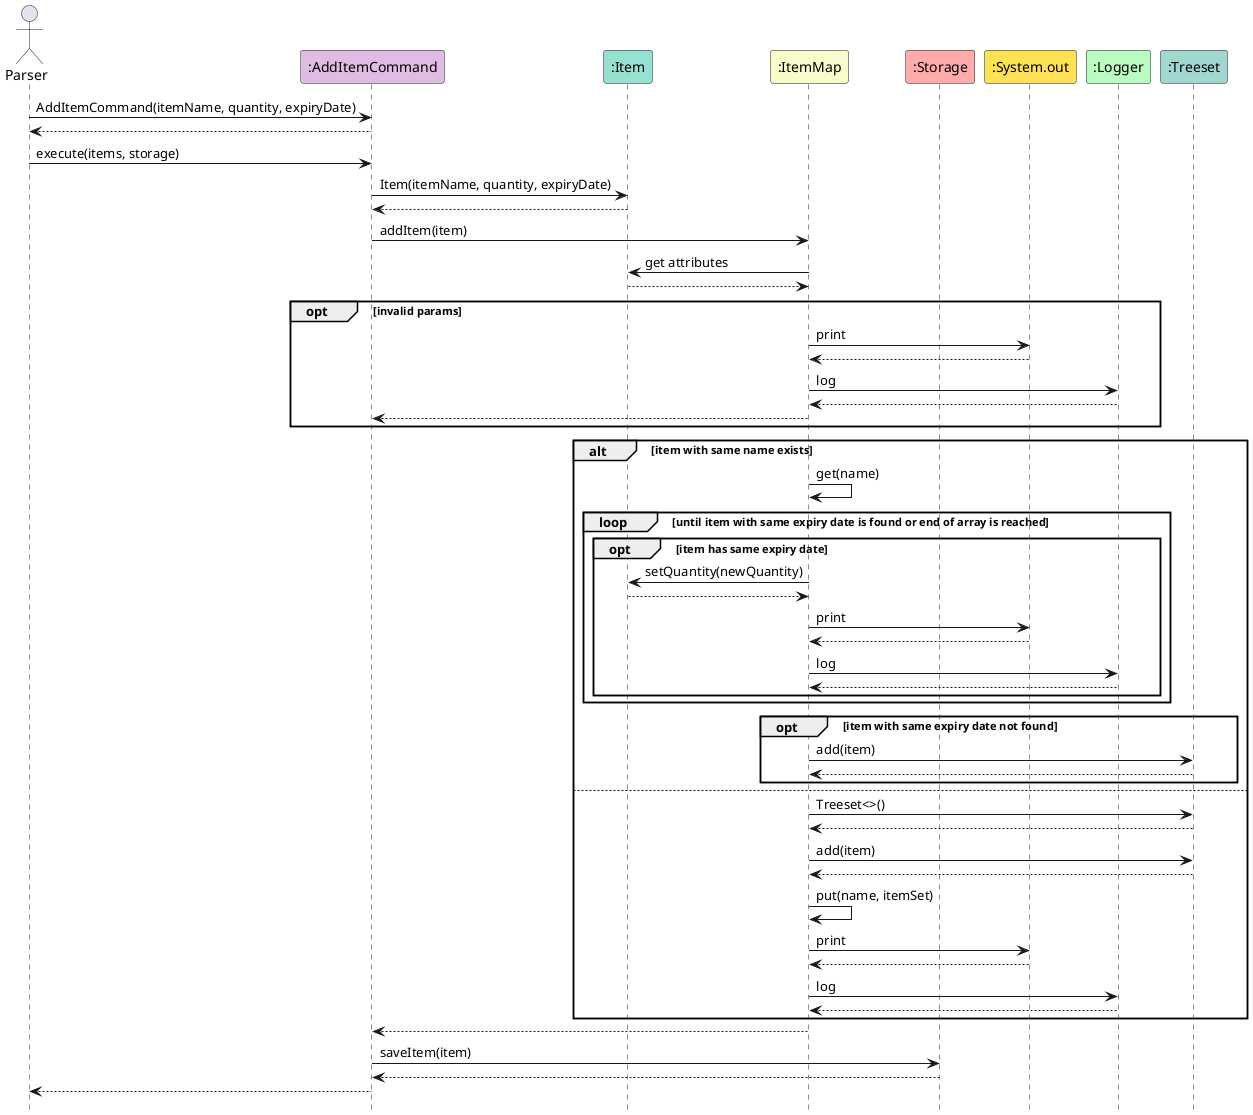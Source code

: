 @startuml

hide footbox
skinparam sequenceReferenceBackgroundColor #f7807c

actor Parser

participant ":AddItemCommand" as AddItemCommand #E0BBE4
participant ":Item" as Item #95E1D3
participant ":ItemMap" as ItemMap #F9FBCB
participant ":Storage" as Storage #FFABAB
participant ":System.out" as System.out #FFE156
participant ":Logger" as Logger #B9FBC0
participant ":Treeset" as Treeset #A0D8D1

Parser -> AddItemCommand : AddItemCommand(itemName, quantity, expiryDate)
return
Parser -> AddItemCommand : execute(items, storage)
AddItemCommand -> Item : Item(itemName, quantity, expiryDate)
return
AddItemCommand -> ItemMap : addItem(item)
ItemMap -> Item : get attributes
return

opt invalid params
    ItemMap -> System.out : print
    return
    ItemMap -> Logger : log
    return
    ItemMap --> AddItemCommand
end

alt item with same name exists
    ItemMap -> ItemMap : get(name)
    loop until item with same expiry date is found or end of array is reached
        opt item has same expiry date
            ItemMap -> Item : setQuantity(newQuantity)
            return
            ItemMap -> System.out : print
            return
            ItemMap -> Logger : log
            return
        end

    end
    opt item with same expiry date not found
        ItemMap -> Treeset : add(item)
        return
    end
else
    ItemMap -> Treeset : Treeset<>()
    return
    ItemMap -> Treeset : add(item)
    return
    ItemMap -> ItemMap : put(name, itemSet)
    ItemMap -> System.out : print
    return
    ItemMap -> Logger : log
    return
end
ItemMap --> AddItemCommand
AddItemCommand -> Storage : saveItem(item)
return
AddItemCommand --> Parser

@enduml